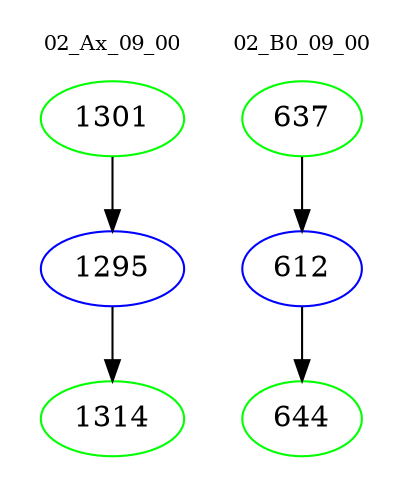 digraph{
subgraph cluster_0 {
color = white
label = "02_Ax_09_00";
fontsize=10;
T0_1301 [label="1301", color="green"]
T0_1301 -> T0_1295 [color="black"]
T0_1295 [label="1295", color="blue"]
T0_1295 -> T0_1314 [color="black"]
T0_1314 [label="1314", color="green"]
}
subgraph cluster_1 {
color = white
label = "02_B0_09_00";
fontsize=10;
T1_637 [label="637", color="green"]
T1_637 -> T1_612 [color="black"]
T1_612 [label="612", color="blue"]
T1_612 -> T1_644 [color="black"]
T1_644 [label="644", color="green"]
}
}
